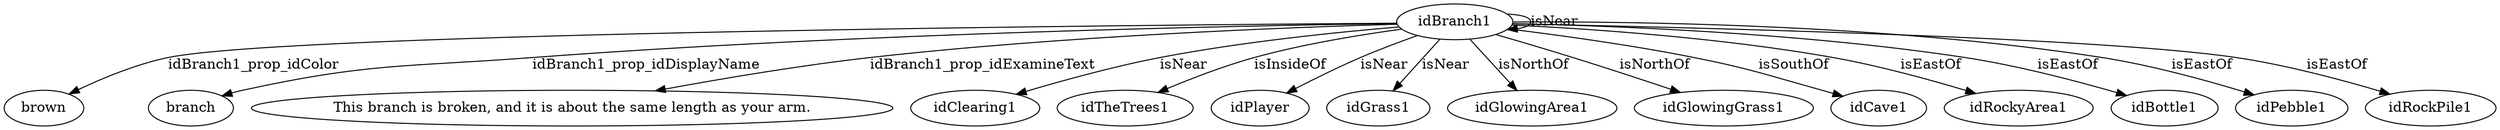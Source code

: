 digraph  {
idBranch1;
brown;
branch;
"This branch is broken, and it is about the same length as your arm.";
idClearing1;
idTheTrees1;
idPlayer;
idGrass1;
idGlowingArea1;
idGlowingGrass1;
idCave1;
idRockyArea1;
idBottle1;
idPebble1;
idRockPile1;
idBranch1 -> brown  [label=idBranch1_prop_idColor];
idBranch1 -> branch  [label=idBranch1_prop_idDisplayName];
idBranch1 -> "This branch is broken, and it is about the same length as your arm."  [label=idBranch1_prop_idExamineText];
idBranch1 -> idClearing1  [label=isNear];
idBranch1 -> idTheTrees1  [label=isInsideOf];
idBranch1 -> idPlayer  [label=isNear];
idBranch1 -> idGrass1  [label=isNear];
idBranch1 -> idBranch1  [label=isNear];
idBranch1 -> idGlowingArea1  [label=isNorthOf];
idBranch1 -> idGlowingGrass1  [label=isNorthOf];
idBranch1 -> idCave1  [label=isSouthOf];
idBranch1 -> idRockyArea1  [label=isEastOf];
idBranch1 -> idBottle1  [label=isEastOf];
idBranch1 -> idPebble1  [label=isEastOf];
idBranch1 -> idRockPile1  [label=isEastOf];
}

